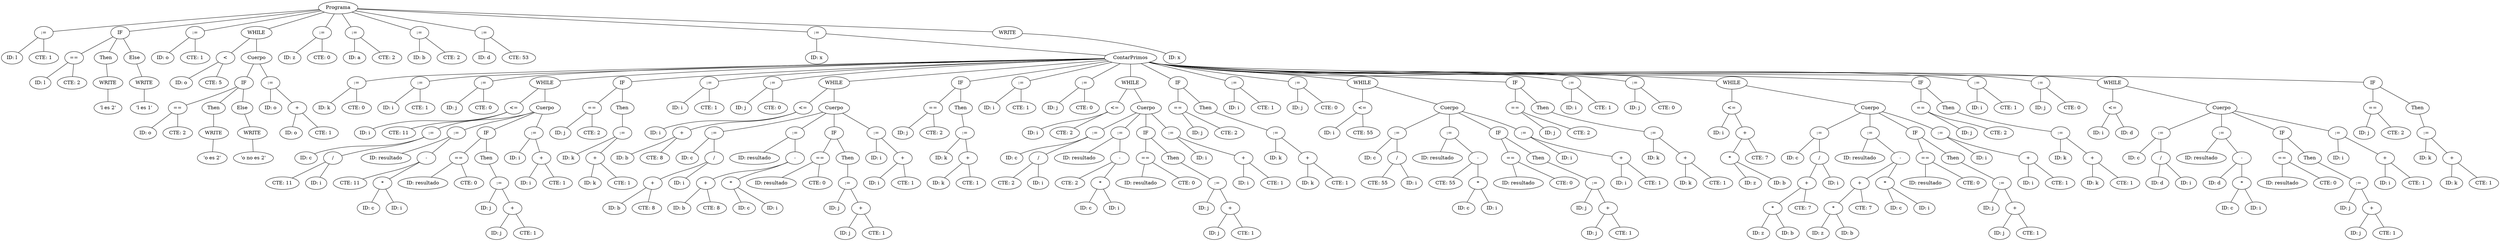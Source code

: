 graph G {nodo_programa [label="Programa"]
nodo_1690679249 [label=":="]
nodo_programa -- nodo_1690679249
nodo_144285069 [label="ID: l"]
nodo_1690679249 -- nodo_144285069
nodo_839947808 [label="CTE: 1"]
nodo_1690679249 -- nodo_839947808
nodo_825127683 [label="IF"]
nodo_programa -- nodo_825127683
nodo_910592324 [label="=="]
nodo_825127683 -- nodo_910592324
nodo_1920405492 [label="ID: l"]
nodo_910592324 -- nodo_1920405492
nodo_1147155980 [label="CTE: 2"]
nodo_910592324 -- nodo_1147155980
nodo_102036456 [label="Then"]
nodo_825127683 -- nodo_102036456
nodo_68835015 [label="WRITE"]
nodo_102036456 -- nodo_68835015
nodo_1322840351 [label="'l es 2'"]
nodo_68835015 -- nodo_1322840351
nodo_198012574 [label="Else"]
nodo_825127683 -- nodo_198012574
nodo_719804348 [label="WRITE"]
nodo_198012574 -- nodo_719804348
nodo_2090696777 [label="'l es 1'"]
nodo_719804348 -- nodo_2090696777
nodo_1975834316 [label=":="]
nodo_programa -- nodo_1975834316
nodo_354287476 [label="ID: o"]
nodo_1975834316 -- nodo_354287476
nodo_97980636 [label="CTE: 1"]
nodo_1975834316 -- nodo_97980636
nodo_366499815 [label="WHILE"]
nodo_programa -- nodo_366499815
nodo_1190760742 [label="<"]
nodo_366499815 -- nodo_1190760742
nodo_1021649106 [label="ID: o"]
nodo_1190760742 -- nodo_1021649106
nodo_25794146 [label="CTE: 5"]
nodo_1190760742 -- nodo_25794146
nodo_1446612699 [label="Cuerpo"]
nodo_366499815 -- nodo_1446612699
nodo_1556305307 [label="IF"]
nodo_1446612699 -- nodo_1556305307
nodo_1236606305 [label="=="]
nodo_1556305307 -- nodo_1236606305
nodo_71477427 [label="ID: o"]
nodo_1236606305 -- nodo_71477427
nodo_513253814 [label="CTE: 2"]
nodo_1236606305 -- nodo_513253814
nodo_1480474738 [label="Then"]
nodo_1556305307 -- nodo_1480474738
nodo_964759553 [label="WRITE"]
nodo_1480474738 -- nodo_964759553
nodo_672604338 [label="'o es 2'"]
nodo_964759553 -- nodo_672604338
nodo_187612695 [label="Else"]
nodo_1556305307 -- nodo_187612695
nodo_557404880 [label="WRITE"]
nodo_187612695 -- nodo_557404880
nodo_269045742 [label="'o no es 2'"]
nodo_557404880 -- nodo_269045742
nodo_17493997 [label=":="]
nodo_1446612699 -- nodo_17493997
nodo_2141861853 [label="ID: o"]
nodo_17493997 -- nodo_2141861853
nodo_351159594 [label="+"]
nodo_17493997 -- nodo_351159594
nodo_1321344614 [label="ID: o"]
nodo_351159594 -- nodo_1321344614
nodo_417461716 [label="CTE: 1"]
nodo_351159594 -- nodo_417461716
nodo_920333770 [label=":="]
nodo_programa -- nodo_920333770
nodo_1358620974 [label="ID: z"]
nodo_920333770 -- nodo_1358620974
nodo_236321913 [label="CTE: 0"]
nodo_920333770 -- nodo_236321913
nodo_432928570 [label=":="]
nodo_programa -- nodo_432928570
nodo_1981234356 [label="ID: a"]
nodo_432928570 -- nodo_1981234356
nodo_1898125505 [label="CTE: 2"]
nodo_432928570 -- nodo_1898125505
nodo_1358218408 [label=":="]
nodo_programa -- nodo_1358218408
nodo_653692331 [label="ID: b"]
nodo_1358218408 -- nodo_653692331
nodo_1774974813 [label="CTE: 2"]
nodo_1358218408 -- nodo_1774974813
nodo_13045685 [label=":="]
nodo_programa -- nodo_13045685
nodo_1986022017 [label="ID: d"]
nodo_13045685 -- nodo_1986022017
nodo_1692998195 [label="CTE: 53"]
nodo_13045685 -- nodo_1692998195
nodo_1387161836 [label=":="]
nodo_programa -- nodo_1387161836
nodo_1789685675 [label="ID: x"]
nodo_1387161836 -- nodo_1789685675
nodo_510399549 [label="ContarPrimos"]
nodo_1387161836 -- nodo_510399549
nodo_855162177 [label=":="]
nodo_510399549 -- nodo_855162177
nodo_330324730 [label="ID: k"]
nodo_855162177 -- nodo_330324730
nodo_443067920 [label="CTE: 0"]
nodo_855162177 -- nodo_443067920
nodo_1683721372 [label=":="]
nodo_510399549 -- nodo_1683721372
nodo_331229155 [label="ID: i"]
nodo_1683721372 -- nodo_331229155
nodo_46717156 [label="CTE: 1"]
nodo_1683721372 -- nodo_46717156
nodo_1561329283 [label=":="]
nodo_510399549 -- nodo_1561329283
nodo_1703454418 [label="ID: j"]
nodo_1561329283 -- nodo_1703454418
nodo_124454079 [label="CTE: 0"]
nodo_1561329283 -- nodo_124454079
nodo_1134617422 [label="WHILE"]
nodo_510399549 -- nodo_1134617422
nodo_1635382879 [label="<="]
nodo_1134617422 -- nodo_1635382879
nodo_1097298580 [label="ID: i"]
nodo_1635382879 -- nodo_1097298580
nodo_519493883 [label="CTE: 11"]
nodo_1635382879 -- nodo_519493883
nodo_1510535928 [label="Cuerpo"]
nodo_1134617422 -- nodo_1510535928
nodo_1953316072 [label=":="]
nodo_1510535928 -- nodo_1953316072
nodo_241435427 [label="ID: c"]
nodo_1953316072 -- nodo_241435427
nodo_654127892 [label="/"]
nodo_1953316072 -- nodo_654127892
nodo_998214145 [label="CTE: 11"]
nodo_654127892 -- nodo_998214145
nodo_644377594 [label="ID: i"]
nodo_654127892 -- nodo_644377594
nodo_138086671 [label=":="]
nodo_1510535928 -- nodo_138086671
nodo_1192361615 [label="ID: resultado"]
nodo_138086671 -- nodo_1192361615
nodo_7953390 [label="-"]
nodo_138086671 -- nodo_7953390
nodo_1697372064 [label="CTE: 11"]
nodo_7953390 -- nodo_1697372064
nodo_898161019 [label="*"]
nodo_7953390 -- nodo_898161019
nodo_2108009667 [label="ID: c"]
nodo_898161019 -- nodo_2108009667
nodo_935931570 [label="ID: i"]
nodo_898161019 -- nodo_935931570
nodo_207911228 [label="IF"]
nodo_1510535928 -- nodo_207911228
nodo_2144611018 [label="=="]
nodo_207911228 -- nodo_2144611018
nodo_793203271 [label="ID: resultado"]
nodo_2144611018 -- nodo_793203271
nodo_1359304099 [label="CTE: 0"]
nodo_2144611018 -- nodo_1359304099
nodo_2114419494 [label="Then"]
nodo_207911228 -- nodo_2114419494
nodo_542870614 [label=":="]
nodo_2114419494 -- nodo_542870614
nodo_899360624 [label="ID: j"]
nodo_542870614 -- nodo_899360624
nodo_1321784365 [label="+"]
nodo_542870614 -- nodo_1321784365
nodo_190007449 [label="ID: j"]
nodo_1321784365 -- nodo_190007449
nodo_1997950105 [label="CTE: 1"]
nodo_1321784365 -- nodo_1997950105
nodo_467289516 [label=":="]
nodo_1510535928 -- nodo_467289516
nodo_331060038 [label="ID: i"]
nodo_467289516 -- nodo_331060038
nodo_37553704 [label="+"]
nodo_467289516 -- nodo_37553704
nodo_1200283762 [label="ID: i"]
nodo_37553704 -- nodo_1200283762
nodo_246692362 [label="CTE: 1"]
nodo_37553704 -- nodo_246692362
nodo_1096460601 [label="IF"]
nodo_510399549 -- nodo_1096460601
nodo_725412732 [label="=="]
nodo_1096460601 -- nodo_725412732
nodo_1000675097 [label="ID: j"]
nodo_725412732 -- nodo_1000675097
nodo_351149581 [label="CTE: 2"]
nodo_725412732 -- nodo_351149581
nodo_6909640 [label="Then"]
nodo_1096460601 -- nodo_6909640
nodo_1287787186 [label=":="]
nodo_6909640 -- nodo_1287787186
nodo_1607260652 [label="ID: k"]
nodo_1287787186 -- nodo_1607260652
nodo_1001831022 [label="+"]
nodo_1287787186 -- nodo_1001831022
nodo_1885506814 [label="ID: k"]
nodo_1001831022 -- nodo_1885506814
nodo_745097154 [label="CTE: 1"]
nodo_1001831022 -- nodo_745097154
nodo_357820442 [label=":="]
nodo_510399549 -- nodo_357820442
nodo_465065236 [label="ID: i"]
nodo_357820442 -- nodo_465065236
nodo_2136551393 [label="CTE: 1"]
nodo_357820442 -- nodo_2136551393
nodo_434647199 [label=":="]
nodo_510399549 -- nodo_434647199
nodo_334567552 [label="ID: j"]
nodo_434647199 -- nodo_334567552
nodo_1245249311 [label="CTE: 0"]
nodo_434647199 -- nodo_1245249311
nodo_2083055518 [label="WHILE"]
nodo_510399549 -- nodo_2083055518
nodo_605838412 [label="<="]
nodo_2083055518 -- nodo_605838412
nodo_1068655959 [label="ID: i"]
nodo_605838412 -- nodo_1068655959
nodo_847226297 [label="+"]
nodo_605838412 -- nodo_847226297
nodo_164667519 [label="ID: b"]
nodo_847226297 -- nodo_164667519
nodo_1332245301 [label="CTE: 8"]
nodo_847226297 -- nodo_1332245301
nodo_1666985810 [label="Cuerpo"]
nodo_2083055518 -- nodo_1666985810
nodo_750853357 [label=":="]
nodo_1666985810 -- nodo_750853357
nodo_538870354 [label="ID: c"]
nodo_750853357 -- nodo_538870354
nodo_744733887 [label="/"]
nodo_750853357 -- nodo_744733887
nodo_784802014 [label="+"]
nodo_744733887 -- nodo_784802014
nodo_172320671 [label="ID: b"]
nodo_784802014 -- nodo_172320671
nodo_1578989719 [label="CTE: 8"]
nodo_784802014 -- nodo_1578989719
nodo_1873457583 [label="ID: i"]
nodo_744733887 -- nodo_1873457583
nodo_2029825364 [label=":="]
nodo_1666985810 -- nodo_2029825364
nodo_1503941707 [label="ID: resultado"]
nodo_2029825364 -- nodo_1503941707
nodo_1825068584 [label="-"]
nodo_2029825364 -- nodo_1825068584
nodo_1456846295 [label="+"]
nodo_1825068584 -- nodo_1456846295
nodo_1264460884 [label="ID: b"]
nodo_1456846295 -- nodo_1264460884
nodo_815998840 [label="CTE: 8"]
nodo_1456846295 -- nodo_815998840
nodo_519331410 [label="*"]
nodo_1825068584 -- nodo_519331410
nodo_1702116182 [label="ID: c"]
nodo_519331410 -- nodo_1702116182
nodo_1605553960 [label="ID: i"]
nodo_519331410 -- nodo_1605553960
nodo_1988340545 [label="IF"]
nodo_1666985810 -- nodo_1988340545
nodo_1253666061 [label="=="]
nodo_1988340545 -- nodo_1253666061
nodo_248725895 [label="ID: resultado"]
nodo_1253666061 -- nodo_248725895
nodo_1196496122 [label="CTE: 0"]
nodo_1253666061 -- nodo_1196496122
nodo_753104626 [label="Then"]
nodo_1988340545 -- nodo_753104626
nodo_766752614 [label=":="]
nodo_753104626 -- nodo_766752614
nodo_964170798 [label="ID: j"]
nodo_766752614 -- nodo_964170798
nodo_1992368447 [label="+"]
nodo_766752614 -- nodo_1992368447
nodo_1092787699 [label="ID: j"]
nodo_1992368447 -- nodo_1092787699
nodo_1905920566 [label="CTE: 1"]
nodo_1992368447 -- nodo_1905920566
nodo_146454863 [label=":="]
nodo_1666985810 -- nodo_146454863
nodo_1997388222 [label="ID: i"]
nodo_146454863 -- nodo_1997388222
nodo_571830185 [label="+"]
nodo_146454863 -- nodo_571830185
nodo_58661479 [label="ID: i"]
nodo_571830185 -- nodo_58661479
nodo_1582480262 [label="CTE: 1"]
nodo_571830185 -- nodo_1582480262
nodo_1141385659 [label="IF"]
nodo_510399549 -- nodo_1141385659
nodo_1307143860 [label="=="]
nodo_1141385659 -- nodo_1307143860
nodo_910096716 [label="ID: j"]
nodo_1307143860 -- nodo_910096716
nodo_2113661574 [label="CTE: 2"]
nodo_1307143860 -- nodo_2113661574
nodo_2025537907 [label="Then"]
nodo_1141385659 -- nodo_2025537907
nodo_2124483614 [label=":="]
nodo_2025537907 -- nodo_2124483614
nodo_1058303519 [label="ID: k"]
nodo_2124483614 -- nodo_1058303519
nodo_496573601 [label="+"]
nodo_2124483614 -- nodo_496573601
nodo_1057715896 [label="ID: k"]
nodo_496573601 -- nodo_1057715896
nodo_1237077179 [label="CTE: 1"]
nodo_496573601 -- nodo_1237077179
nodo_1430566661 [label=":="]
nodo_510399549 -- nodo_1430566661
nodo_15582488 [label="ID: i"]
nodo_1430566661 -- nodo_15582488
nodo_1681378571 [label="CTE: 1"]
nodo_1430566661 -- nodo_1681378571
nodo_1329958050 [label=":="]
nodo_510399549 -- nodo_1329958050
nodo_1061811920 [label="ID: j"]
nodo_1329958050 -- nodo_1061811920
nodo_1373778212 [label="CTE: 0"]
nodo_1329958050 -- nodo_1373778212
nodo_191361414 [label="WHILE"]
nodo_510399549 -- nodo_191361414
nodo_1755602132 [label="<="]
nodo_191361414 -- nodo_1755602132
nodo_405526630 [label="ID: i"]
nodo_1755602132 -- nodo_405526630
nodo_1476436310 [label="CTE: 2"]
nodo_1755602132 -- nodo_1476436310
nodo_1818198033 [label="Cuerpo"]
nodo_191361414 -- nodo_1818198033
nodo_643244978 [label=":="]
nodo_1818198033 -- nodo_643244978
nodo_1626945526 [label="ID: c"]
nodo_643244978 -- nodo_1626945526
nodo_1034825902 [label="/"]
nodo_643244978 -- nodo_1034825902
nodo_769748994 [label="CTE: 2"]
nodo_1034825902 -- nodo_769748994
nodo_850697407 [label="ID: i"]
nodo_1034825902 -- nodo_850697407
nodo_467356568 [label=":="]
nodo_1818198033 -- nodo_467356568
nodo_1463563021 [label="ID: resultado"]
nodo_467356568 -- nodo_1463563021
nodo_1912289416 [label="-"]
nodo_467356568 -- nodo_1912289416
nodo_1740378988 [label="CTE: 2"]
nodo_1912289416 -- nodo_1740378988
nodo_645530504 [label="*"]
nodo_1912289416 -- nodo_645530504
nodo_275310609 [label="ID: c"]
nodo_645530504 -- nodo_275310609
nodo_947891692 [label="ID: i"]
nodo_645530504 -- nodo_947891692
nodo_1063255804 [label="IF"]
nodo_1818198033 -- nodo_1063255804
nodo_1229970652 [label="=="]
nodo_1063255804 -- nodo_1229970652
nodo_506502532 [label="ID: resultado"]
nodo_1229970652 -- nodo_506502532
nodo_1541751651 [label="CTE: 0"]
nodo_1229970652 -- nodo_1541751651
nodo_462286589 [label="Then"]
nodo_1063255804 -- nodo_462286589
nodo_739473516 [label=":="]
nodo_462286589 -- nodo_739473516
nodo_911547607 [label="ID: j"]
nodo_739473516 -- nodo_911547607
nodo_1197125413 [label="+"]
nodo_739473516 -- nodo_1197125413
nodo_869554997 [label="ID: j"]
nodo_1197125413 -- nodo_869554997
nodo_78878011 [label="CTE: 1"]
nodo_1197125413 -- nodo_78878011
nodo_438211294 [label=":="]
nodo_1818198033 -- nodo_438211294
nodo_145696063 [label="ID: i"]
nodo_438211294 -- nodo_145696063
nodo_422828780 [label="+"]
nodo_438211294 -- nodo_422828780
nodo_20029116 [label="ID: i"]
nodo_422828780 -- nodo_20029116
nodo_1876386854 [label="CTE: 1"]
nodo_422828780 -- nodo_1876386854
nodo_505422398 [label="IF"]
nodo_510399549 -- nodo_505422398
nodo_432238508 [label="=="]
nodo_505422398 -- nodo_432238508
nodo_336250454 [label="ID: j"]
nodo_432238508 -- nodo_336250454
nodo_1084782245 [label="CTE: 2"]
nodo_432238508 -- nodo_1084782245
nodo_1594264924 [label="Then"]
nodo_505422398 -- nodo_1594264924
nodo_1564096287 [label=":="]
nodo_1594264924 -- nodo_1564096287
nodo_532701848 [label="ID: k"]
nodo_1564096287 -- nodo_532701848
nodo_475931291 [label="+"]
nodo_1564096287 -- nodo_475931291
nodo_2002333729 [label="ID: k"]
nodo_475931291 -- nodo_2002333729
nodo_2077713178 [label="CTE: 1"]
nodo_475931291 -- nodo_2077713178
nodo_1730087514 [label=":="]
nodo_510399549 -- nodo_1730087514
nodo_171484888 [label="ID: i"]
nodo_1730087514 -- nodo_171484888
nodo_886986630 [label="CTE: 1"]
nodo_1730087514 -- nodo_886986630
nodo_1951481268 [label=":="]
nodo_510399549 -- nodo_1951481268
nodo_1795404990 [label="ID: j"]
nodo_1951481268 -- nodo_1795404990
nodo_608354656 [label="CTE: 0"]
nodo_1951481268 -- nodo_608354656
nodo_1650905097 [label="WHILE"]
nodo_510399549 -- nodo_1650905097
nodo_531098988 [label="<="]
nodo_1650905097 -- nodo_531098988
nodo_1777802338 [label="ID: i"]
nodo_531098988 -- nodo_1777802338
nodo_1527552509 [label="CTE: 55"]
nodo_531098988 -- nodo_1527552509
nodo_255785997 [label="Cuerpo"]
nodo_1650905097 -- nodo_255785997
nodo_793951243 [label=":="]
nodo_255785997 -- nodo_793951243
nodo_2123870607 [label="ID: c"]
nodo_793951243 -- nodo_2123870607
nodo_1105923281 [label="/"]
nodo_793951243 -- nodo_1105923281
nodo_969760373 [label="CTE: 55"]
nodo_1105923281 -- nodo_969760373
nodo_54857635 [label="ID: i"]
nodo_1105923281 -- nodo_54857635
nodo_1084087693 [label=":="]
nodo_255785997 -- nodo_1084087693
nodo_1502203083 [label="ID: resultado"]
nodo_1084087693 -- nodo_1502203083
nodo_182718329 [label="-"]
nodo_1084087693 -- nodo_182718329
nodo_569844113 [label="CTE: 55"]
nodo_182718329 -- nodo_569844113
nodo_262726039 [label="*"]
nodo_182718329 -- nodo_262726039
nodo_407935805 [label="ID: c"]
nodo_262726039 -- nodo_407935805
nodo_853917833 [label="ID: i"]
nodo_262726039 -- nodo_853917833
nodo_713463021 [label="IF"]
nodo_255785997 -- nodo_713463021
nodo_1651145843 [label="=="]
nodo_713463021 -- nodo_1651145843
nodo_2122291824 [label="ID: resultado"]
nodo_1651145843 -- nodo_2122291824
nodo_1652751550 [label="CTE: 0"]
nodo_1651145843 -- nodo_1652751550
nodo_2084384255 [label="Then"]
nodo_713463021 -- nodo_2084384255
nodo_1292197871 [label=":="]
nodo_2084384255 -- nodo_1292197871
nodo_1328275493 [label="ID: j"]
nodo_1292197871 -- nodo_1328275493
nodo_976851570 [label="+"]
nodo_1292197871 -- nodo_976851570
nodo_796787231 [label="ID: j"]
nodo_976851570 -- nodo_796787231
nodo_1222887992 [label="CTE: 1"]
nodo_976851570 -- nodo_1222887992
nodo_1482240457 [label=":="]
nodo_255785997 -- nodo_1482240457
nodo_780505778 [label="ID: i"]
nodo_1482240457 -- nodo_780505778
nodo_1907622791 [label="+"]
nodo_1482240457 -- nodo_1907622791
nodo_667989379 [label="ID: i"]
nodo_1907622791 -- nodo_667989379
nodo_915804105 [label="CTE: 1"]
nodo_1907622791 -- nodo_915804105
nodo_881073067 [label="IF"]
nodo_510399549 -- nodo_881073067
nodo_1711115911 [label="=="]
nodo_881073067 -- nodo_1711115911
nodo_1201881878 [label="ID: j"]
nodo_1711115911 -- nodo_1201881878
nodo_1104016492 [label="CTE: 2"]
nodo_1711115911 -- nodo_1104016492
nodo_1434511037 [label="Then"]
nodo_881073067 -- nodo_1434511037
nodo_1543557948 [label=":="]
nodo_1434511037 -- nodo_1543557948
nodo_23498841 [label="ID: k"]
nodo_1543557948 -- nodo_23498841
nodo_791050893 [label="+"]
nodo_1543557948 -- nodo_791050893
nodo_2109854938 [label="ID: k"]
nodo_791050893 -- nodo_2109854938
nodo_654467437 [label="CTE: 1"]
nodo_791050893 -- nodo_654467437
nodo_307480972 [label=":="]
nodo_510399549 -- nodo_307480972
nodo_238889817 [label="ID: i"]
nodo_307480972 -- nodo_238889817
nodo_2108250432 [label="CTE: 1"]
nodo_307480972 -- nodo_2108250432
nodo_1226069649 [label=":="]
nodo_510399549 -- nodo_1226069649
nodo_1166539158 [label="ID: j"]
nodo_1226069649 -- nodo_1166539158
nodo_579302812 [label="CTE: 0"]
nodo_1226069649 -- nodo_579302812
nodo_366169045 [label="WHILE"]
nodo_510399549 -- nodo_366169045
nodo_2115516192 [label="<="]
nodo_366169045 -- nodo_2115516192
nodo_69810748 [label="ID: i"]
nodo_2115516192 -- nodo_69810748
nodo_488342704 [label="+"]
nodo_2115516192 -- nodo_488342704
nodo_303687973 [label="*"]
nodo_488342704 -- nodo_303687973
nodo_755461489 [label="ID: z"]
nodo_303687973 -- nodo_755461489
nodo_1622297143 [label="ID: b"]
nodo_303687973 -- nodo_1622297143
nodo_558726293 [label="CTE: 7"]
nodo_488342704 -- nodo_558726293
nodo_2084632920 [label="Cuerpo"]
nodo_366169045 -- nodo_2084632920
nodo_1782214468 [label=":="]
nodo_2084632920 -- nodo_1782214468
nodo_405496774 [label="ID: c"]
nodo_1782214468 -- nodo_405496774
nodo_1380457858 [label="/"]
nodo_1782214468 -- nodo_1380457858
nodo_691647658 [label="+"]
nodo_1380457858 -- nodo_691647658
nodo_272678534 [label="*"]
nodo_691647658 -- nodo_272678534
nodo_1396103707 [label="ID: z"]
nodo_272678534 -- nodo_1396103707
nodo_1090550258 [label="ID: b"]
nodo_272678534 -- nodo_1090550258
nodo_628627868 [label="CTE: 7"]
nodo_691647658 -- nodo_628627868
nodo_819537723 [label="ID: i"]
nodo_1380457858 -- nodo_819537723
nodo_1440400697 [label=":="]
nodo_2084632920 -- nodo_1440400697
nodo_400030105 [label="ID: resultado"]
nodo_1440400697 -- nodo_400030105
nodo_1921431046 [label="-"]
nodo_1440400697 -- nodo_1921431046
nodo_195016594 [label="+"]
nodo_1921431046 -- nodo_195016594
nodo_141510869 [label="*"]
nodo_195016594 -- nodo_141510869
nodo_551314288 [label="ID: z"]
nodo_141510869 -- nodo_551314288
nodo_1731053547 [label="ID: b"]
nodo_141510869 -- nodo_1731053547
nodo_301518779 [label="CTE: 7"]
nodo_195016594 -- nodo_301518779
nodo_1671632049 [label="*"]
nodo_1921431046 -- nodo_1671632049
nodo_539438166 [label="ID: c"]
nodo_1671632049 -- nodo_539438166
nodo_691844390 [label="ID: i"]
nodo_1671632049 -- nodo_691844390
nodo_2129539757 [label="IF"]
nodo_2084632920 -- nodo_2129539757
nodo_85178205 [label="=="]
nodo_2129539757 -- nodo_85178205
nodo_483356213 [label="ID: resultado"]
nodo_85178205 -- nodo_483356213
nodo_1343646991 [label="CTE: 0"]
nodo_85178205 -- nodo_1343646991
nodo_1608668922 [label="Then"]
nodo_2129539757 -- nodo_1608668922
nodo_1205054212 [label=":="]
nodo_1608668922 -- nodo_1205054212
nodo_545966861 [label="ID: j"]
nodo_1205054212 -- nodo_545966861
nodo_1134011398 [label="+"]
nodo_1205054212 -- nodo_1134011398
nodo_244285192 [label="ID: j"]
nodo_1134011398 -- nodo_244285192
nodo_1415478870 [label="CTE: 1"]
nodo_1134011398 -- nodo_1415478870
nodo_586810739 [label=":="]
nodo_2084632920 -- nodo_586810739
nodo_1555243710 [label="ID: i"]
nodo_586810739 -- nodo_1555243710
nodo_699494687 [label="+"]
nodo_586810739 -- nodo_699494687
nodo_247072433 [label="ID: i"]
nodo_699494687 -- nodo_247072433
nodo_2090421128 [label="CTE: 1"]
nodo_699494687 -- nodo_2090421128
nodo_964305015 [label="IF"]
nodo_510399549 -- nodo_964305015
nodo_459376590 [label="=="]
nodo_964305015 -- nodo_459376590
nodo_1160811933 [label="ID: j"]
nodo_459376590 -- nodo_1160811933
nodo_1942180792 [label="CTE: 2"]
nodo_459376590 -- nodo_1942180792
nodo_466795567 [label="Then"]
nodo_964305015 -- nodo_466795567
nodo_203036524 [label=":="]
nodo_466795567 -- nodo_203036524
nodo_1296557839 [label="ID: k"]
nodo_203036524 -- nodo_1296557839
nodo_611328908 [label="+"]
nodo_203036524 -- nodo_611328908
nodo_718131433 [label="ID: k"]
nodo_611328908 -- nodo_718131433
nodo_1982862251 [label="CTE: 1"]
nodo_611328908 -- nodo_1982862251
nodo_71167485 [label=":="]
nodo_510399549 -- nodo_71167485
nodo_569692853 [label="ID: i"]
nodo_71167485 -- nodo_569692853
nodo_1702495482 [label="CTE: 1"]
nodo_71167485 -- nodo_1702495482
nodo_329383605 [label=":="]
nodo_510399549 -- nodo_329383605
nodo_2023275321 [label="ID: j"]
nodo_329383605 -- nodo_2023275321
nodo_2139013093 [label="CTE: 0"]
nodo_329383605 -- nodo_2139013093
nodo_1242970404 [label="WHILE"]
nodo_510399549 -- nodo_1242970404
nodo_1457402501 [label="<="]
nodo_1242970404 -- nodo_1457402501
nodo_1805785620 [label="ID: i"]
nodo_1457402501 -- nodo_1805785620
nodo_1638469906 [label="ID: d"]
nodo_1457402501 -- nodo_1638469906
nodo_445504282 [label="Cuerpo"]
nodo_1242970404 -- nodo_445504282
nodo_1038129364 [label=":="]
nodo_445504282 -- nodo_1038129364
nodo_1181304774 [label="ID: c"]
nodo_1038129364 -- nodo_1181304774
nodo_1868689304 [label="/"]
nodo_1038129364 -- nodo_1868689304
nodo_465615973 [label="ID: d"]
nodo_1868689304 -- nodo_465615973
nodo_576696817 [label="ID: i"]
nodo_1868689304 -- nodo_576696817
nodo_772052235 [label=":="]
nodo_445504282 -- nodo_772052235
nodo_1316594300 [label="ID: resultado"]
nodo_772052235 -- nodo_1316594300
nodo_1355029570 [label="-"]
nodo_772052235 -- nodo_1355029570
nodo_265023378 [label="ID: d"]
nodo_1355029570 -- nodo_265023378
nodo_91066285 [label="*"]
nodo_1355029570 -- nodo_91066285
nodo_109356862 [label="ID: c"]
nodo_91066285 -- nodo_109356862
nodo_1985125792 [label="ID: i"]
nodo_91066285 -- nodo_1985125792
nodo_649419655 [label="IF"]
nodo_445504282 -- nodo_649419655
nodo_1338812443 [label="=="]
nodo_649419655 -- nodo_1338812443
nodo_1825721227 [label="ID: resultado"]
nodo_1338812443 -- nodo_1825721227
nodo_244282412 [label="CTE: 0"]
nodo_1338812443 -- nodo_244282412
nodo_40533785 [label="Then"]
nodo_649419655 -- nodo_40533785
nodo_684495679 [label=":="]
nodo_40533785 -- nodo_684495679
nodo_1446779838 [label="ID: j"]
nodo_684495679 -- nodo_1446779838
nodo_593967937 [label="+"]
nodo_684495679 -- nodo_593967937
nodo_1914964611 [label="ID: j"]
nodo_593967937 -- nodo_1914964611
nodo_1052588691 [label="CTE: 1"]
nodo_593967937 -- nodo_1052588691
nodo_141174545 [label=":="]
nodo_445504282 -- nodo_141174545
nodo_307083374 [label="ID: i"]
nodo_141174545 -- nodo_307083374
nodo_1081071798 [label="+"]
nodo_141174545 -- nodo_1081071798
nodo_391191434 [label="ID: i"]
nodo_1081071798 -- nodo_391191434
nodo_1322968286 [label="CTE: 1"]
nodo_1081071798 -- nodo_1322968286
nodo_824949667 [label="IF"]
nodo_510399549 -- nodo_824949667
nodo_264204120 [label="=="]
nodo_824949667 -- nodo_264204120
nodo_279820398 [label="ID: j"]
nodo_264204120 -- nodo_279820398
nodo_155734705 [label="CTE: 2"]
nodo_264204120 -- nodo_155734705
nodo_1699874456 [label="Then"]
nodo_824949667 -- nodo_1699874456
nodo_300118213 [label=":="]
nodo_1699874456 -- nodo_300118213
nodo_1827718239 [label="ID: k"]
nodo_300118213 -- nodo_1827718239
nodo_661053098 [label="+"]
nodo_300118213 -- nodo_661053098
nodo_1383426584 [label="ID: k"]
nodo_661053098 -- nodo_1383426584
nodo_1486507467 [label="CTE: 1"]
nodo_661053098 -- nodo_1486507467
nodo_841132219 [label="WRITE"]
nodo_programa -- nodo_841132219
nodo_589345755 [label="ID: x"]
nodo_841132219 -- nodo_589345755
}
